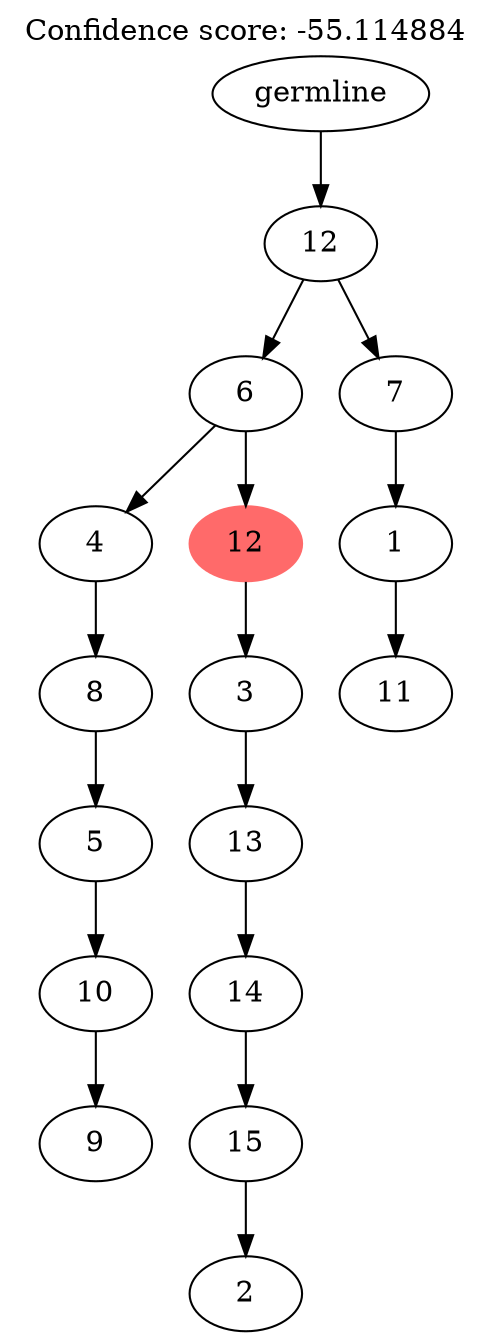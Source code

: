 digraph g {
	"15" -> "16";
	"16" [label="9"];
	"14" -> "15";
	"15" [label="10"];
	"13" -> "14";
	"14" [label="5"];
	"12" -> "13";
	"13" [label="8"];
	"10" -> "11";
	"11" [label="2"];
	"9" -> "10";
	"10" [label="15"];
	"8" -> "9";
	"9" [label="14"];
	"7" -> "8";
	"8" [label="13"];
	"6" -> "7";
	"7" [label="3"];
	"5" -> "6";
	"6" [color=indianred1, style=filled, label="12"];
	"5" -> "12";
	"12" [label="4"];
	"3" -> "4";
	"4" [label="11"];
	"2" -> "3";
	"3" [label="1"];
	"1" -> "2";
	"2" [label="7"];
	"1" -> "5";
	"5" [label="6"];
	"0" -> "1";
	"1" [label="12"];
	"0" [label="germline"];
	labelloc="t";
	label="Confidence score: -55.114884";
}
